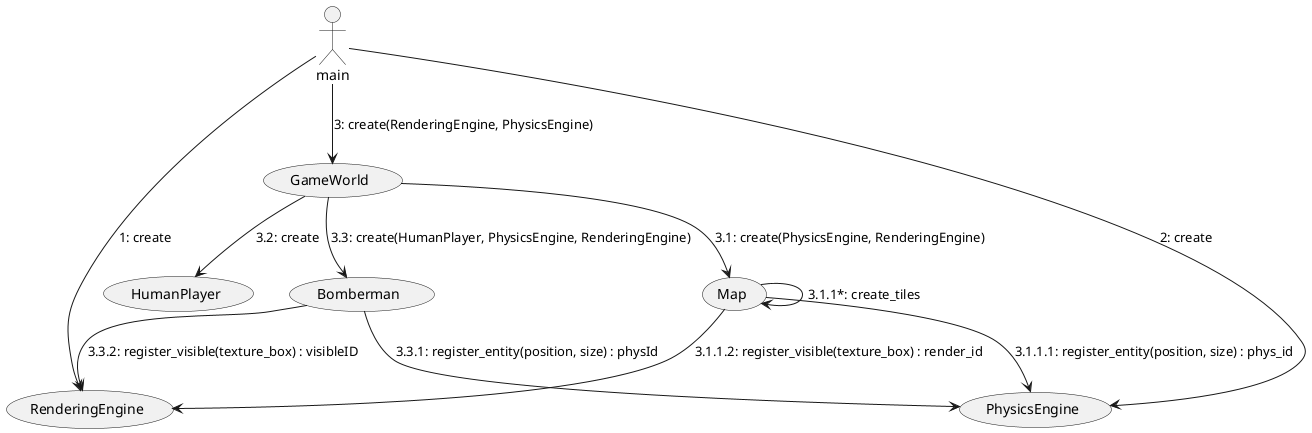@startuml

:main: --> (RenderingEngine) : "1: create"
:main: --> (PhysicsEngine) : "2: create"
:main: --> (GameWorld) : "3: create(RenderingEngine, PhysicsEngine)"

(GameWorld) --> (Map) : "3.1: create(PhysicsEngine, RenderingEngine)"
(Map) --> (Map) : "3.1.1*: create_tiles"
(Map) --> (PhysicsEngine) : "3.1.1.1: register_entity(position, size) : phys_id"
(Map) --> (RenderingEngine) : "3.1.1.2: register_visible(texture_box) : render_id"

(GameWorld) --> (HumanPlayer) : "3.2: create"
(GameWorld) --> (Bomberman) : "3.3: create(HumanPlayer, PhysicsEngine, RenderingEngine)"
(Bomberman) --> (PhysicsEngine) : "3.3.1: register_entity(position, size) : physId"
(Bomberman) --> (RenderingEngine) : "3.3.2: register_visible(texture_box) : visibleID"


@enduml
